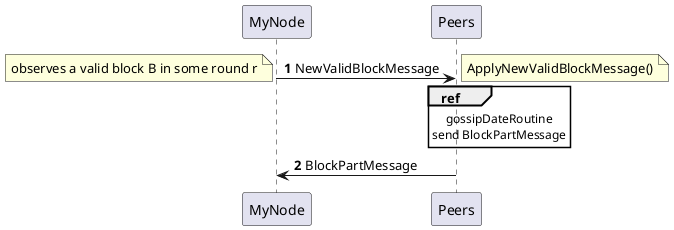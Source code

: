 @startuml
'https://plantuml.com/sequence-diagram

autonumber

MyNode -> Peers: NewValidBlockMessage
note left:observes a valid block B in some round r
note right:ApplyNewValidBlockMessage()

ref over Peers
  gossipDateRoutine
  send BlockPartMessage
end ref

Peers->MyNode: BlockPartMessage

@enduml